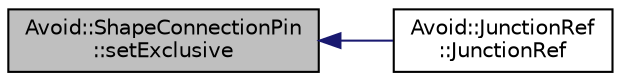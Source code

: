 digraph "Avoid::ShapeConnectionPin::setExclusive"
{
  edge [fontname="Helvetica",fontsize="10",labelfontname="Helvetica",labelfontsize="10"];
  node [fontname="Helvetica",fontsize="10",shape=record];
  rankdir="LR";
  Node59 [label="Avoid::ShapeConnectionPin\l::setExclusive",height=0.2,width=0.4,color="black", fillcolor="grey75", style="filled", fontcolor="black"];
  Node59 -> Node60 [dir="back",color="midnightblue",fontsize="10",style="solid",fontname="Helvetica"];
  Node60 [label="Avoid::JunctionRef\l::JunctionRef",height=0.2,width=0.4,color="black", fillcolor="white", style="filled",URL="$classAvoid_1_1JunctionRef.html#a6b8f78290d978f0176beb952a161f3d4",tooltip="Junction reference constructor. "];
}
